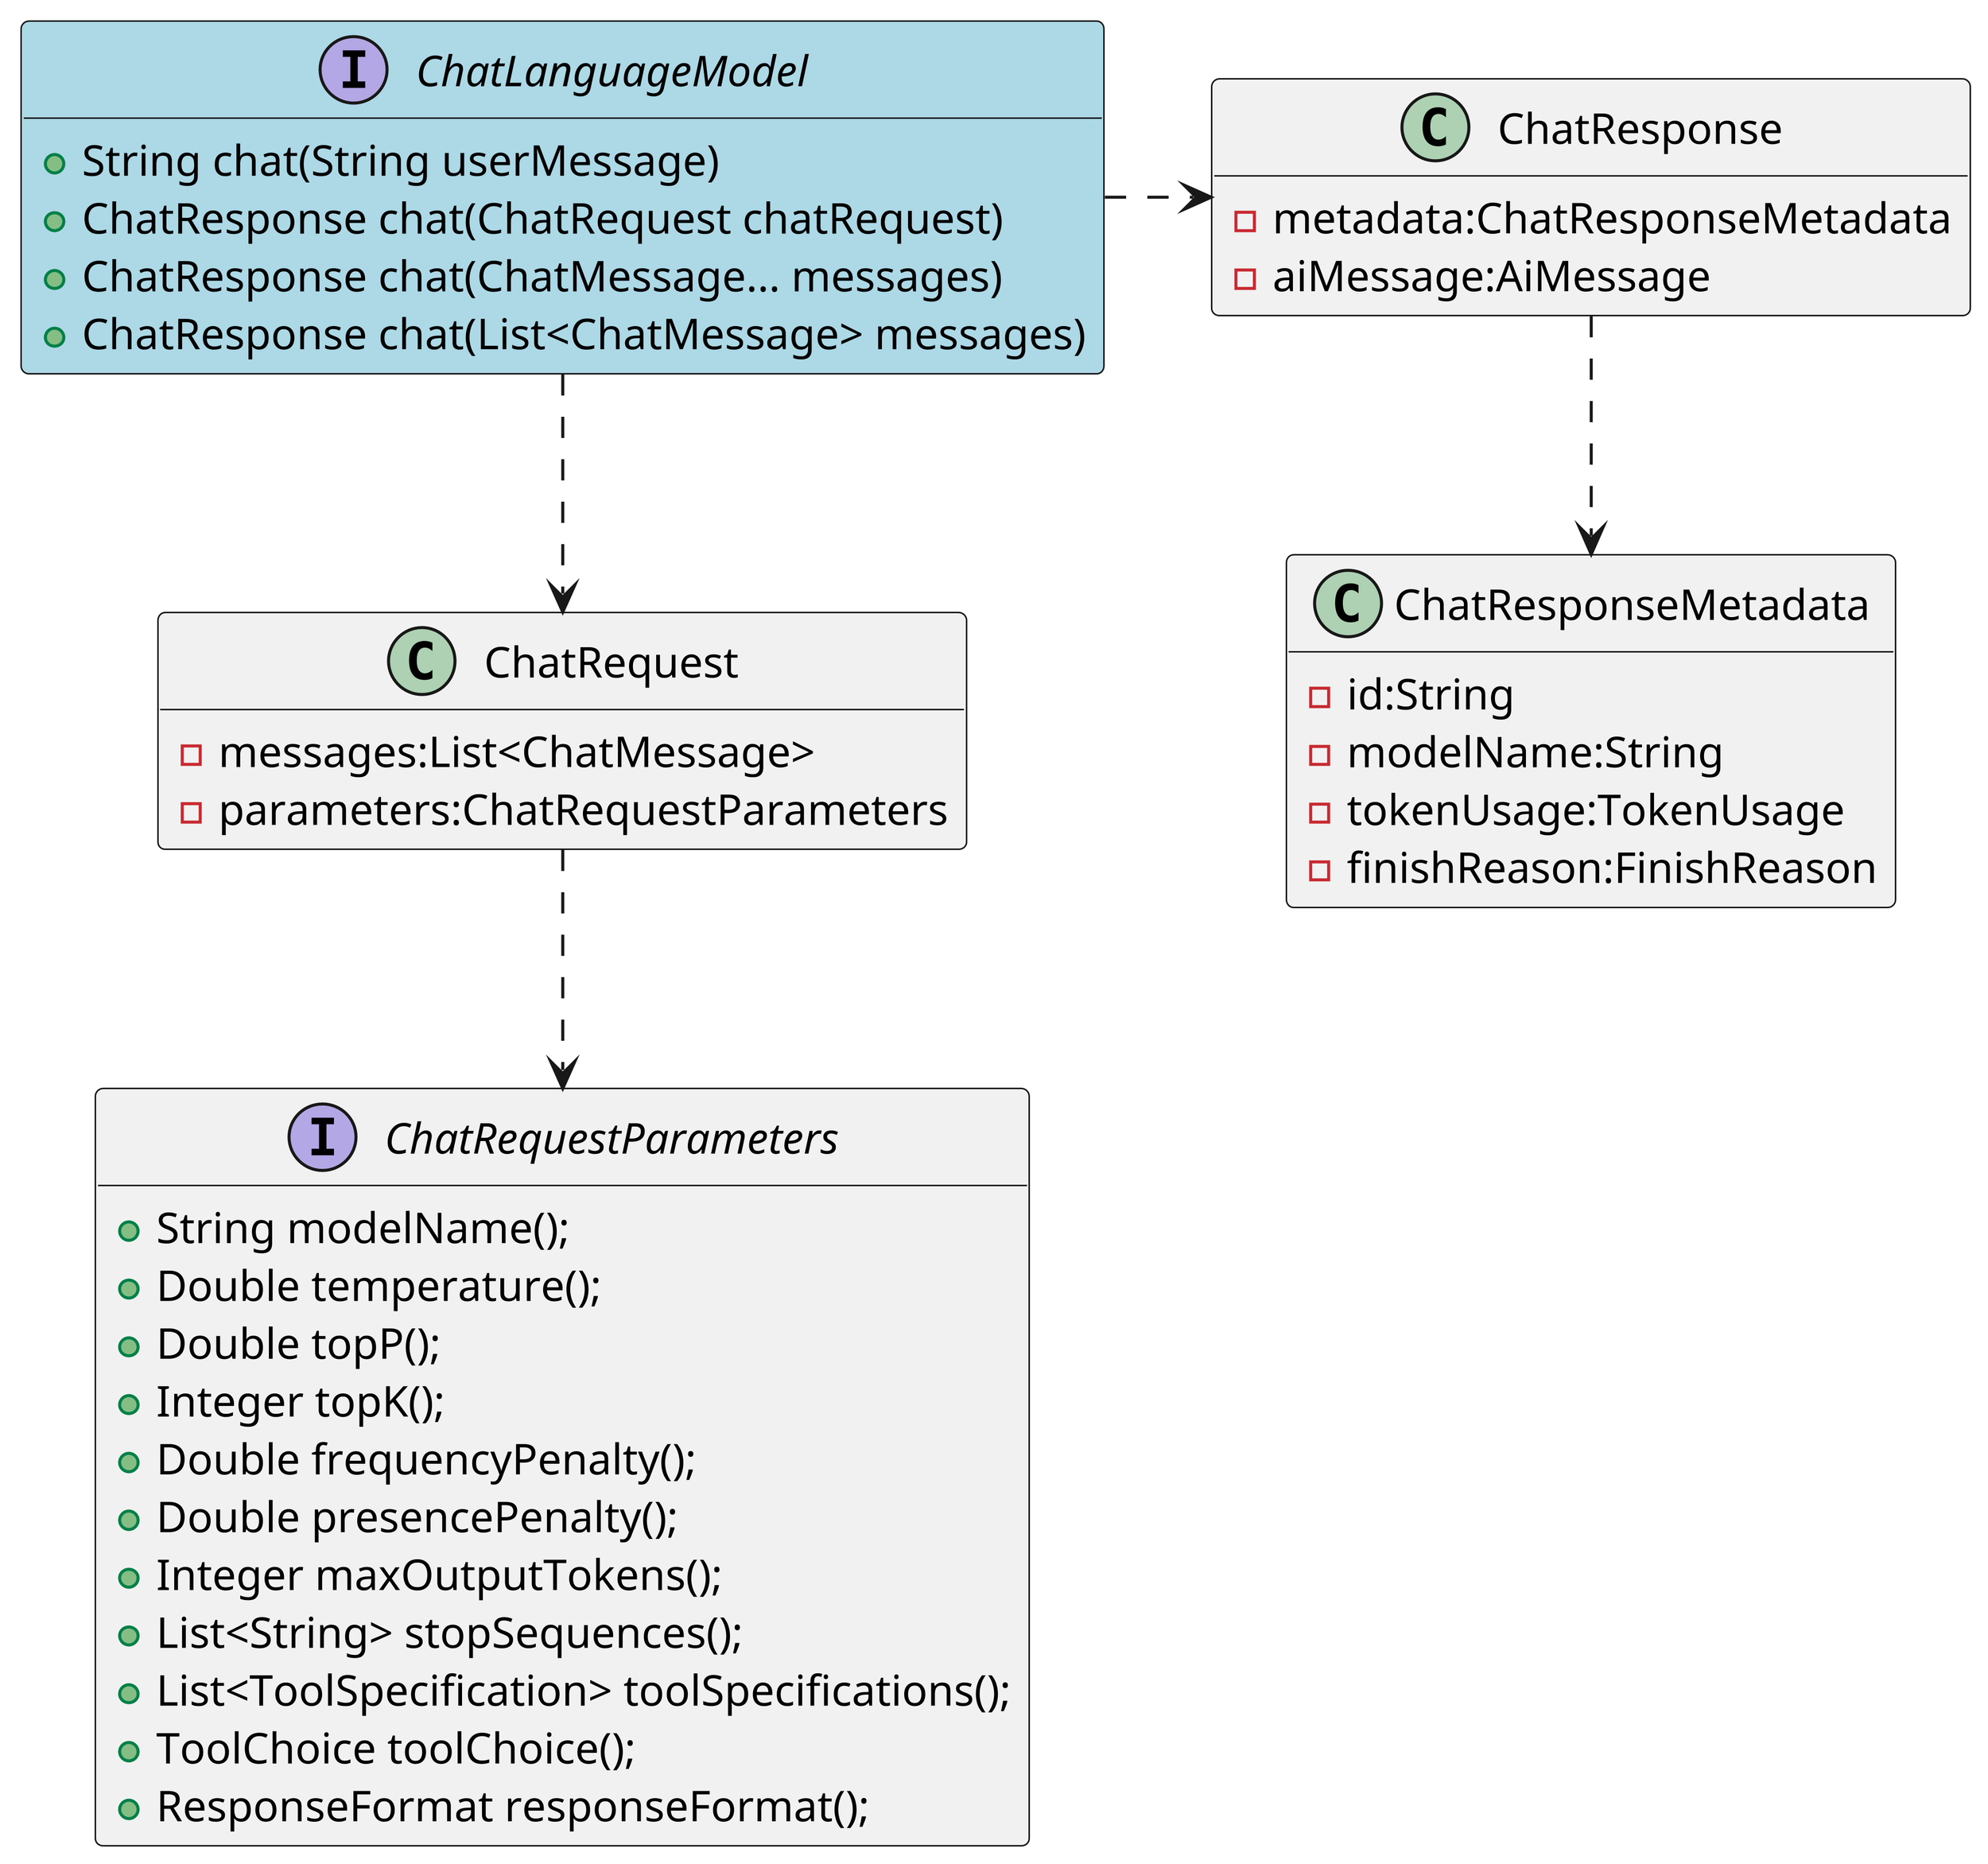 @startuml
skinparam dpi 600

allow_mixing
hide empty members
'left to right direction

'Classes and Interfaces
class ChatResponse {
    -metadata:ChatResponseMetadata
    -aiMessage:AiMessage
}
class ChatResponseMetadata {
    -id:String
    -modelName:String
    -tokenUsage:TokenUsage
    -finishReason:FinishReason
}
class ChatRequest {
    -messages:List<ChatMessage>
    -parameters:ChatRequestParameters
}
interface ChatRequestParameters {
    +String modelName();
    +Double temperature();
    +Double topP();
    +Integer topK();
    +Double frequencyPenalty();
    +Double presencePenalty();
    +Integer maxOutputTokens();
    +List<String> stopSequences();
    +List<ToolSpecification> toolSpecifications();
    +ToolChoice toolChoice();
    +ResponseFormat responseFormat();
}

interface ChatLanguageModel #lightblue {
    +String chat(String userMessage)
    +ChatResponse chat(ChatRequest chatRequest)
    +ChatResponse chat(ChatMessage... messages)
    +ChatResponse chat(List<ChatMessage> messages)
}

'Relationships
ChatLanguageModel .right.> ChatResponse
ChatLanguageModel .down.> ChatRequest
ChatResponse ..> ChatResponseMetadata
ChatRequest ..> ChatRequestParameters
@enduml
